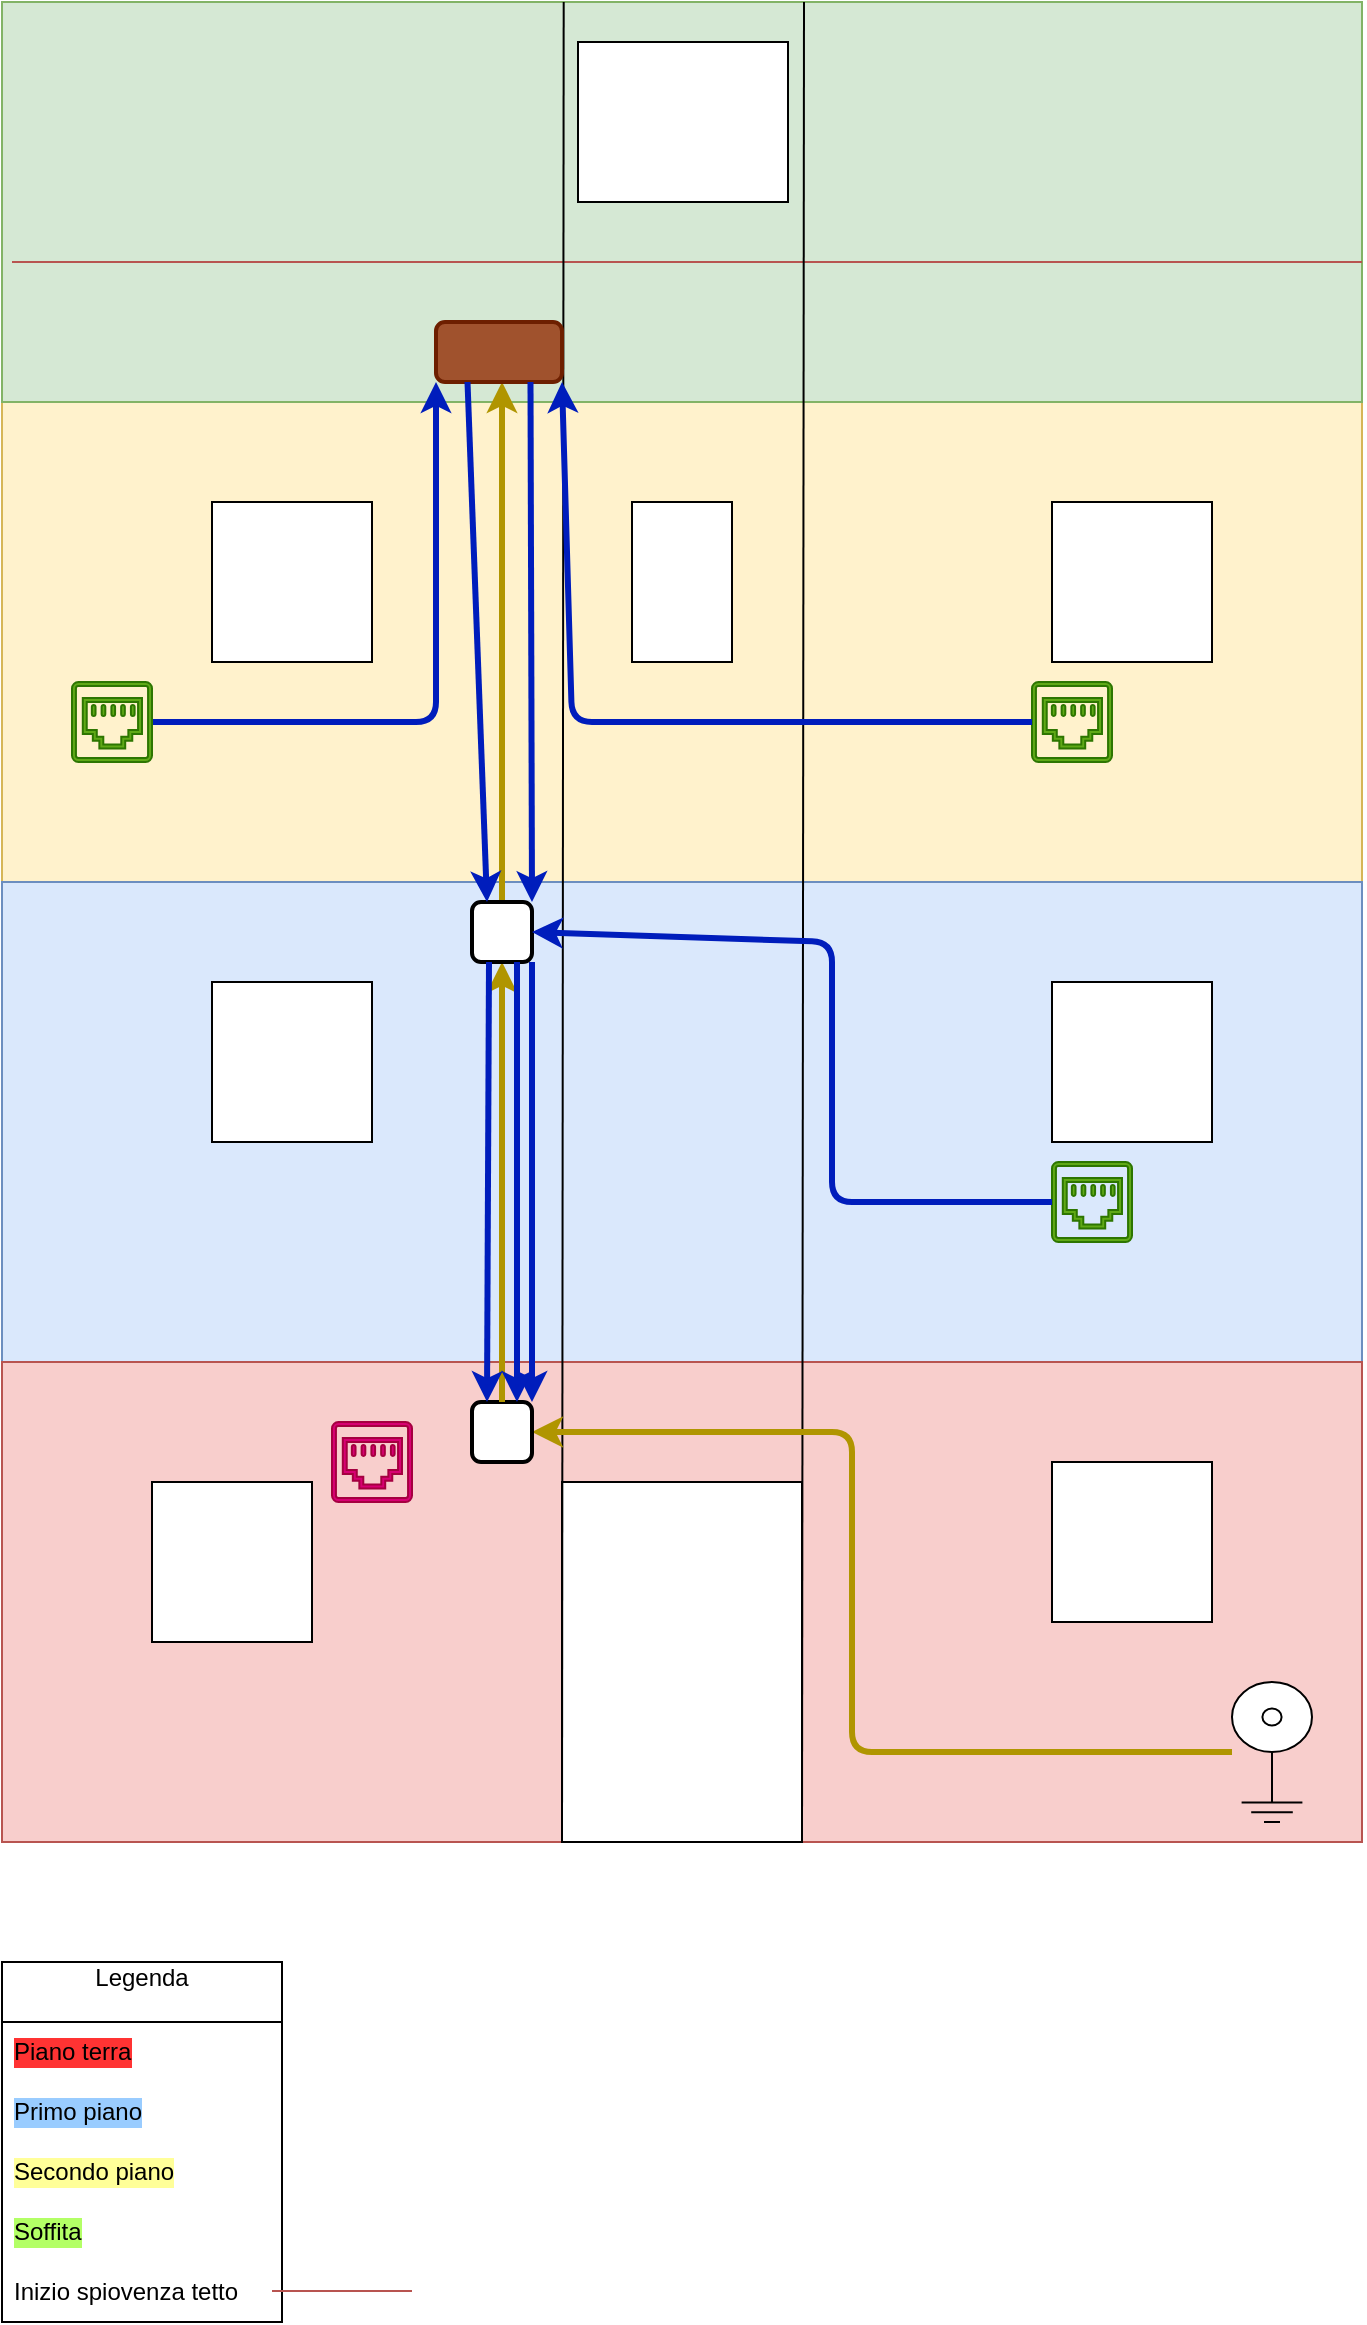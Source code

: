 <mxfile version="26.2.13">
  <diagram name="Page-1" id="BKeVn00d2Rmsv9YmMOTc">
    <mxGraphModel dx="1396" dy="748" grid="1" gridSize="10" guides="1" tooltips="1" connect="1" arrows="1" fold="1" page="1" pageScale="1" pageWidth="850" pageHeight="1100" math="0" shadow="0">
      <root>
        <mxCell id="0" />
        <mxCell id="1" parent="0" />
        <mxCell id="U1jFTeS-qBeuXj33KEKu-3" value="" style="rounded=0;whiteSpace=wrap;html=1;fillColor=#fff2cc;strokeColor=#d6b656;movable=0;resizable=0;rotatable=0;deletable=0;editable=0;locked=1;connectable=0;" parent="1" vertex="1">
          <mxGeometry x="85" y="400" width="680" height="240" as="geometry" />
        </mxCell>
        <mxCell id="U1jFTeS-qBeuXj33KEKu-4" value="" style="rounded=0;whiteSpace=wrap;html=1;fillColor=#dae8fc;strokeColor=#6c8ebf;movable=0;resizable=0;rotatable=0;deletable=0;editable=0;locked=1;connectable=0;" parent="1" vertex="1">
          <mxGeometry x="85" y="640" width="680" height="240" as="geometry" />
        </mxCell>
        <mxCell id="U1jFTeS-qBeuXj33KEKu-5" value="" style="rounded=0;whiteSpace=wrap;html=1;fillColor=#f8cecc;strokeColor=#b85450;movable=0;resizable=0;rotatable=0;deletable=0;editable=0;locked=1;connectable=0;" parent="1" vertex="1">
          <mxGeometry x="85" y="880" width="680" height="240" as="geometry" />
        </mxCell>
        <mxCell id="U1jFTeS-qBeuXj33KEKu-7" value="" style="rounded=0;whiteSpace=wrap;html=1;fillColor=#d5e8d4;strokeColor=#82b366;movable=0;resizable=0;rotatable=0;deletable=0;editable=0;locked=1;connectable=0;" parent="1" vertex="1">
          <mxGeometry x="85" y="200" width="680" height="200" as="geometry" />
        </mxCell>
        <mxCell id="U1jFTeS-qBeuXj33KEKu-10" value="" style="rounded=0;whiteSpace=wrap;html=1;movable=0;resizable=0;rotatable=0;deletable=0;editable=0;locked=1;connectable=0;" parent="1" vertex="1">
          <mxGeometry x="365" y="940" width="120" height="180" as="geometry" />
        </mxCell>
        <mxCell id="U1jFTeS-qBeuXj33KEKu-15" value="" style="endArrow=none;html=1;rounded=0;entryX=1;entryY=0.5;entryDx=0;entryDy=0;fillColor=#f8cecc;strokeColor=#b85450;movable=0;resizable=0;rotatable=0;deletable=0;editable=0;locked=1;connectable=0;" parent="1" edge="1">
          <mxGeometry width="50" height="50" relative="1" as="geometry">
            <mxPoint x="90" y="330" as="sourcePoint" />
            <mxPoint x="765" y="330" as="targetPoint" />
            <Array as="points">
              <mxPoint x="90" y="330" />
            </Array>
          </mxGeometry>
        </mxCell>
        <mxCell id="U1jFTeS-qBeuXj33KEKu-16" value="" style="whiteSpace=wrap;html=1;aspect=fixed;movable=0;resizable=0;rotatable=0;deletable=0;editable=0;locked=1;connectable=0;" parent="1" vertex="1">
          <mxGeometry x="160" y="940" width="80" height="80" as="geometry" />
        </mxCell>
        <mxCell id="U1jFTeS-qBeuXj33KEKu-17" value="" style="whiteSpace=wrap;html=1;aspect=fixed;movable=0;resizable=0;rotatable=0;deletable=0;editable=0;locked=1;connectable=0;" parent="1" vertex="1">
          <mxGeometry x="610" y="930" width="80" height="80" as="geometry" />
        </mxCell>
        <mxCell id="U1jFTeS-qBeuXj33KEKu-18" value="" style="whiteSpace=wrap;html=1;aspect=fixed;movable=0;resizable=0;rotatable=0;deletable=0;editable=0;locked=1;connectable=0;" parent="1" vertex="1">
          <mxGeometry x="190" y="690" width="80" height="80" as="geometry" />
        </mxCell>
        <mxCell id="U1jFTeS-qBeuXj33KEKu-19" value="" style="whiteSpace=wrap;html=1;aspect=fixed;movable=0;resizable=0;rotatable=0;deletable=0;editable=0;locked=1;connectable=0;" parent="1" vertex="1">
          <mxGeometry x="610" y="690" width="80" height="80" as="geometry" />
        </mxCell>
        <mxCell id="U1jFTeS-qBeuXj33KEKu-20" value="" style="whiteSpace=wrap;html=1;aspect=fixed;movable=0;resizable=0;rotatable=0;deletable=0;editable=0;locked=1;connectable=0;" parent="1" vertex="1">
          <mxGeometry x="190" y="450" width="80" height="80" as="geometry" />
        </mxCell>
        <mxCell id="U1jFTeS-qBeuXj33KEKu-21" value="" style="whiteSpace=wrap;html=1;aspect=fixed;movable=0;resizable=0;rotatable=0;deletable=0;editable=0;locked=1;connectable=0;" parent="1" vertex="1">
          <mxGeometry x="610" y="450" width="80" height="80" as="geometry" />
        </mxCell>
        <mxCell id="U1jFTeS-qBeuXj33KEKu-23" value="" style="rounded=0;whiteSpace=wrap;html=1;movable=0;resizable=0;rotatable=0;deletable=0;editable=0;locked=1;connectable=0;" parent="1" vertex="1">
          <mxGeometry x="400" y="450" width="50" height="80" as="geometry" />
        </mxCell>
        <mxCell id="U1jFTeS-qBeuXj33KEKu-24" value="" style="endArrow=none;html=1;rounded=0;entryX=0;entryY=1;entryDx=0;entryDy=0;exitX=0.413;exitY=0;exitDx=0;exitDy=0;exitPerimeter=0;movable=0;resizable=0;rotatable=0;deletable=0;editable=0;locked=1;connectable=0;" parent="1" source="U1jFTeS-qBeuXj33KEKu-7" target="U1jFTeS-qBeuXj33KEKu-10" edge="1">
          <mxGeometry width="50" height="50" relative="1" as="geometry">
            <mxPoint x="410" y="430" as="sourcePoint" />
            <mxPoint x="460" y="380" as="targetPoint" />
          </mxGeometry>
        </mxCell>
        <mxCell id="U1jFTeS-qBeuXj33KEKu-25" value="" style="endArrow=none;html=1;rounded=0;entryX=0;entryY=1;entryDx=0;entryDy=0;exitX=0.413;exitY=0;exitDx=0;exitDy=0;exitPerimeter=0;movable=0;resizable=0;rotatable=0;deletable=0;editable=0;locked=1;connectable=0;" parent="1" edge="1">
          <mxGeometry width="50" height="50" relative="1" as="geometry">
            <mxPoint x="486" y="200" as="sourcePoint" />
            <mxPoint x="485" y="1120" as="targetPoint" />
          </mxGeometry>
        </mxCell>
        <mxCell id="U1jFTeS-qBeuXj33KEKu-26" value="Legenda&lt;div&gt;&lt;br&gt;&lt;/div&gt;" style="swimlane;fontStyle=0;childLayout=stackLayout;horizontal=1;startSize=30;horizontalStack=0;resizeParent=1;resizeParentMax=0;resizeLast=0;collapsible=1;marginBottom=0;whiteSpace=wrap;html=1;labelBackgroundColor=none;rounded=0;shadow=0;swimlaneLine=1;" parent="1" vertex="1">
          <mxGeometry x="85" y="1180" width="140" height="180" as="geometry">
            <mxRectangle x="85" y="1180" width="90" height="40" as="alternateBounds" />
          </mxGeometry>
        </mxCell>
        <mxCell id="U1jFTeS-qBeuXj33KEKu-27" value="Piano terra" style="text;strokeColor=none;fillColor=none;align=left;verticalAlign=middle;spacingLeft=4;spacingRight=4;overflow=hidden;points=[[0,0.5],[1,0.5]];portConstraint=eastwest;rotatable=0;whiteSpace=wrap;html=1;labelBackgroundColor=#FF3333;" parent="U1jFTeS-qBeuXj33KEKu-26" vertex="1">
          <mxGeometry y="30" width="140" height="30" as="geometry" />
        </mxCell>
        <mxCell id="U1jFTeS-qBeuXj33KEKu-28" value="Primo piano" style="text;strokeColor=none;fillColor=none;align=left;verticalAlign=middle;spacingLeft=4;spacingRight=4;overflow=hidden;points=[[0,0.5],[1,0.5]];portConstraint=eastwest;rotatable=0;whiteSpace=wrap;html=1;labelBackgroundColor=#99CCFF;" parent="U1jFTeS-qBeuXj33KEKu-26" vertex="1">
          <mxGeometry y="60" width="140" height="30" as="geometry" />
        </mxCell>
        <mxCell id="U1jFTeS-qBeuXj33KEKu-29" value="Secondo piano" style="text;strokeColor=none;fillColor=none;align=left;verticalAlign=middle;spacingLeft=4;spacingRight=4;overflow=hidden;points=[[0,0.5],[1,0.5]];portConstraint=eastwest;rotatable=0;whiteSpace=wrap;html=1;labelBackgroundColor=#FFFF99;" parent="U1jFTeS-qBeuXj33KEKu-26" vertex="1">
          <mxGeometry y="90" width="140" height="30" as="geometry" />
        </mxCell>
        <mxCell id="U1jFTeS-qBeuXj33KEKu-30" value="Soffita" style="text;strokeColor=none;fillColor=none;align=left;verticalAlign=middle;spacingLeft=4;spacingRight=4;overflow=hidden;points=[[0,0.5],[1,0.5]];portConstraint=eastwest;rotatable=0;whiteSpace=wrap;html=1;labelBackgroundColor=#B3FF66;" parent="U1jFTeS-qBeuXj33KEKu-26" vertex="1">
          <mxGeometry y="120" width="140" height="30" as="geometry" />
        </mxCell>
        <mxCell id="U1jFTeS-qBeuXj33KEKu-31" value="Inizio spiovenza tetto" style="text;strokeColor=none;fillColor=none;align=left;verticalAlign=middle;spacingLeft=4;spacingRight=4;overflow=hidden;points=[[0,0.5],[1,0.5]];portConstraint=eastwest;rotatable=0;whiteSpace=wrap;html=1;labelBackgroundColor=none;" parent="U1jFTeS-qBeuXj33KEKu-26" vertex="1">
          <mxGeometry y="150" width="140" height="30" as="geometry" />
        </mxCell>
        <mxCell id="U1jFTeS-qBeuXj33KEKu-32" value="" style="endArrow=none;html=1;rounded=0;fillColor=#f8cecc;strokeColor=#b85450;" parent="1" edge="1">
          <mxGeometry width="50" height="50" relative="1" as="geometry">
            <mxPoint x="220" y="1344.5" as="sourcePoint" />
            <mxPoint x="290" y="1344.5" as="targetPoint" />
            <Array as="points">
              <mxPoint x="260" y="1344.5" />
              <mxPoint x="270" y="1344.5" />
            </Array>
          </mxGeometry>
        </mxCell>
        <mxCell id="U1jFTeS-qBeuXj33KEKu-33" value="" style="sketch=0;pointerEvents=1;shadow=0;dashed=0;html=1;strokeColor=#A50040;fillColor=#d80073;aspect=fixed;labelPosition=center;verticalLabelPosition=bottom;verticalAlign=top;align=center;outlineConnect=0;shape=mxgraph.vvd.ethernet_port;fontColor=#ffffff;direction=east;" parent="1" vertex="1">
          <mxGeometry x="250" y="910" width="40" height="40" as="geometry" />
        </mxCell>
        <mxCell id="U1jFTeS-qBeuXj33KEKu-34" value="" style="sketch=0;pointerEvents=1;shadow=0;dashed=0;html=1;strokeColor=#2D7600;fillColor=#60a917;aspect=fixed;labelPosition=center;verticalLabelPosition=bottom;verticalAlign=top;align=center;outlineConnect=0;shape=mxgraph.vvd.ethernet_port;fontColor=#ffffff;" parent="1" vertex="1">
          <mxGeometry x="610" y="780" width="40" height="40" as="geometry" />
        </mxCell>
        <mxCell id="U1jFTeS-qBeuXj33KEKu-35" value="" style="sketch=0;pointerEvents=1;shadow=0;dashed=0;html=1;strokeColor=#2D7600;fillColor=#60a917;aspect=fixed;labelPosition=center;verticalLabelPosition=bottom;verticalAlign=top;align=center;outlineConnect=0;shape=mxgraph.vvd.ethernet_port;fontColor=#ffffff;" parent="1" vertex="1">
          <mxGeometry x="600" y="540" width="40" height="40" as="geometry" />
        </mxCell>
        <mxCell id="euSaoh8zayoA-fX9nJFJ-11" style="edgeStyle=orthogonalEdgeStyle;rounded=1;orthogonalLoop=1;jettySize=auto;html=1;entryX=0;entryY=1;entryDx=0;entryDy=0;strokeWidth=3;fillColor=#0050ef;strokeColor=#001DBC;curved=0;" parent="1" source="U1jFTeS-qBeuXj33KEKu-36" target="euSaoh8zayoA-fX9nJFJ-8" edge="1">
          <mxGeometry relative="1" as="geometry" />
        </mxCell>
        <mxCell id="U1jFTeS-qBeuXj33KEKu-36" value="" style="sketch=0;pointerEvents=1;shadow=0;dashed=0;html=1;strokeColor=#2D7600;fillColor=#60a917;aspect=fixed;labelPosition=center;verticalLabelPosition=bottom;verticalAlign=top;align=center;outlineConnect=0;shape=mxgraph.vvd.ethernet_port;fontColor=#ffffff;" parent="1" vertex="1">
          <mxGeometry x="120" y="540" width="40" height="40" as="geometry" />
        </mxCell>
        <mxCell id="U1jFTeS-qBeuXj33KEKu-37" value="" style="rounded=0;whiteSpace=wrap;html=1;movable=0;resizable=0;rotatable=0;deletable=0;editable=0;locked=1;connectable=0;" parent="1" vertex="1">
          <mxGeometry x="373" y="220" width="105" height="80" as="geometry" />
        </mxCell>
        <mxCell id="Ly270dYGAzZ1lEFUVdB3-1" style="edgeStyle=orthogonalEdgeStyle;rounded=1;orthogonalLoop=1;jettySize=auto;html=1;strokeColor=#B09500;curved=0;strokeWidth=3;fillColor=#e3c800;" parent="1" source="euSaoh8zayoA-fX9nJFJ-3" edge="1">
          <mxGeometry relative="1" as="geometry">
            <mxPoint x="335" y="390" as="targetPoint" />
          </mxGeometry>
        </mxCell>
        <mxCell id="U1jFTeS-qBeuXj33KEKu-39" value="" style="pointerEvents=1;verticalLabelPosition=bottom;shadow=0;dashed=0;align=center;html=1;verticalAlign=top;shape=mxgraph.electrical.miscellaneous.coaxial_jack_plug" parent="1" vertex="1">
          <mxGeometry x="700" y="1040" width="40" height="70" as="geometry" />
        </mxCell>
        <mxCell id="euSaoh8zayoA-fX9nJFJ-2" value="" style="edgeStyle=orthogonalEdgeStyle;rounded=1;orthogonalLoop=1;jettySize=auto;html=1;strokeColor=#B09500;curved=0;strokeWidth=3;fillColor=#e3c800;" parent="1" source="U1jFTeS-qBeuXj33KEKu-39" target="euSaoh8zayoA-fX9nJFJ-1" edge="1">
          <mxGeometry relative="1" as="geometry">
            <mxPoint x="330" y="360" as="targetPoint" />
            <mxPoint x="700" y="1075" as="sourcePoint" />
            <Array as="points">
              <mxPoint x="510" y="1075" />
              <mxPoint x="510" y="915" />
            </Array>
          </mxGeometry>
        </mxCell>
        <mxCell id="euSaoh8zayoA-fX9nJFJ-1" value="" style="whiteSpace=wrap;html=1;aspect=fixed;rounded=1;glass=0;strokeWidth=2;" parent="1" vertex="1">
          <mxGeometry x="320" y="900" width="30" height="30" as="geometry" />
        </mxCell>
        <mxCell id="euSaoh8zayoA-fX9nJFJ-4" value="" style="edgeStyle=orthogonalEdgeStyle;rounded=1;orthogonalLoop=1;jettySize=auto;html=1;strokeColor=#B09500;curved=0;strokeWidth=3;fillColor=#e3c800;" parent="1" source="euSaoh8zayoA-fX9nJFJ-1" target="euSaoh8zayoA-fX9nJFJ-3" edge="1">
          <mxGeometry relative="1" as="geometry">
            <mxPoint x="330" y="360" as="targetPoint" />
            <mxPoint x="335" y="900" as="sourcePoint" />
          </mxGeometry>
        </mxCell>
        <mxCell id="euSaoh8zayoA-fX9nJFJ-3" value="" style="whiteSpace=wrap;html=1;aspect=fixed;rounded=1;glass=0;strokeWidth=2;" parent="1" vertex="1">
          <mxGeometry x="320" y="650" width="30" height="30" as="geometry" />
        </mxCell>
        <mxCell id="euSaoh8zayoA-fX9nJFJ-8" value="" style="rounded=1;whiteSpace=wrap;html=1;strokeWidth=2;fillColor=#a0522d;fontColor=#ffffff;strokeColor=#6D1F00;" parent="1" vertex="1">
          <mxGeometry x="302" y="360" width="63" height="30" as="geometry" />
        </mxCell>
        <mxCell id="euSaoh8zayoA-fX9nJFJ-13" value="" style="endArrow=classic;html=1;rounded=1;exitX=0.25;exitY=1;exitDx=0;exitDy=0;entryX=0.25;entryY=0;entryDx=0;entryDy=0;fillColor=#0050ef;strokeColor=#001DBC;strokeWidth=3;curved=0;" parent="1" source="euSaoh8zayoA-fX9nJFJ-8" target="euSaoh8zayoA-fX9nJFJ-3" edge="1">
          <mxGeometry width="50" height="50" relative="1" as="geometry">
            <mxPoint x="400" y="710" as="sourcePoint" />
            <mxPoint x="450" y="660" as="targetPoint" />
          </mxGeometry>
        </mxCell>
        <mxCell id="euSaoh8zayoA-fX9nJFJ-14" value="" style="endArrow=classic;html=1;rounded=1;exitX=0.25;exitY=1;exitDx=0;exitDy=0;entryX=0.25;entryY=0;entryDx=0;entryDy=0;fillColor=#0050ef;strokeColor=#001DBC;strokeWidth=3;curved=0;" parent="1" target="euSaoh8zayoA-fX9nJFJ-1" edge="1">
          <mxGeometry width="50" height="50" relative="1" as="geometry">
            <mxPoint x="328.5" y="680" as="sourcePoint" />
            <mxPoint x="338.5" y="940" as="targetPoint" />
          </mxGeometry>
        </mxCell>
        <mxCell id="euSaoh8zayoA-fX9nJFJ-16" value="" style="endArrow=classic;html=1;rounded=1;entryX=1;entryY=1;entryDx=0;entryDy=0;fillColor=#0050ef;strokeColor=#001DBC;strokeWidth=3;curved=0;" parent="1" source="U1jFTeS-qBeuXj33KEKu-35" target="euSaoh8zayoA-fX9nJFJ-8" edge="1">
          <mxGeometry width="50" height="50" relative="1" as="geometry">
            <mxPoint x="338" y="410" as="sourcePoint" />
            <mxPoint x="348" y="670" as="targetPoint" />
            <Array as="points">
              <mxPoint x="370" y="560" />
            </Array>
          </mxGeometry>
        </mxCell>
        <mxCell id="euSaoh8zayoA-fX9nJFJ-18" value="" style="endArrow=classic;html=1;rounded=1;exitX=0.75;exitY=1;exitDx=0;exitDy=0;entryX=1;entryY=0;entryDx=0;entryDy=0;fillColor=#0050ef;strokeColor=#001DBC;strokeWidth=3;curved=0;" parent="1" source="euSaoh8zayoA-fX9nJFJ-8" target="euSaoh8zayoA-fX9nJFJ-3" edge="1">
          <mxGeometry width="50" height="50" relative="1" as="geometry">
            <mxPoint x="355" y="440" as="sourcePoint" />
            <mxPoint x="365" y="700" as="targetPoint" />
          </mxGeometry>
        </mxCell>
        <mxCell id="euSaoh8zayoA-fX9nJFJ-19" value="" style="endArrow=classic;html=1;rounded=1;exitX=1;exitY=1;exitDx=0;exitDy=0;entryX=1;entryY=0;entryDx=0;entryDy=0;fillColor=#0050ef;strokeColor=#001DBC;strokeWidth=3;curved=0;" parent="1" source="euSaoh8zayoA-fX9nJFJ-3" target="euSaoh8zayoA-fX9nJFJ-1" edge="1">
          <mxGeometry width="50" height="50" relative="1" as="geometry">
            <mxPoint x="390" y="690" as="sourcePoint" />
            <mxPoint x="400" y="950" as="targetPoint" />
          </mxGeometry>
        </mxCell>
        <mxCell id="euSaoh8zayoA-fX9nJFJ-20" value="" style="endArrow=classic;html=1;rounded=1;entryX=1;entryY=0.5;entryDx=0;entryDy=0;fillColor=#0050ef;strokeColor=#001DBC;strokeWidth=3;curved=0;" parent="1" source="U1jFTeS-qBeuXj33KEKu-34" target="euSaoh8zayoA-fX9nJFJ-3" edge="1">
          <mxGeometry width="50" height="50" relative="1" as="geometry">
            <mxPoint x="520" y="740" as="sourcePoint" />
            <mxPoint x="530" y="1000" as="targetPoint" />
            <Array as="points">
              <mxPoint x="500" y="800" />
              <mxPoint x="500" y="670" />
            </Array>
          </mxGeometry>
        </mxCell>
        <mxCell id="euSaoh8zayoA-fX9nJFJ-21" value="" style="endArrow=classic;html=1;rounded=1;exitX=0.75;exitY=1;exitDx=0;exitDy=0;entryX=0.75;entryY=0;entryDx=0;entryDy=0;fillColor=#0050ef;strokeColor=#001DBC;strokeWidth=3;curved=0;" parent="1" source="euSaoh8zayoA-fX9nJFJ-3" target="euSaoh8zayoA-fX9nJFJ-1" edge="1">
          <mxGeometry width="50" height="50" relative="1" as="geometry">
            <mxPoint x="400" y="770" as="sourcePoint" />
            <mxPoint x="410" y="1030" as="targetPoint" />
          </mxGeometry>
        </mxCell>
      </root>
    </mxGraphModel>
  </diagram>
</mxfile>
